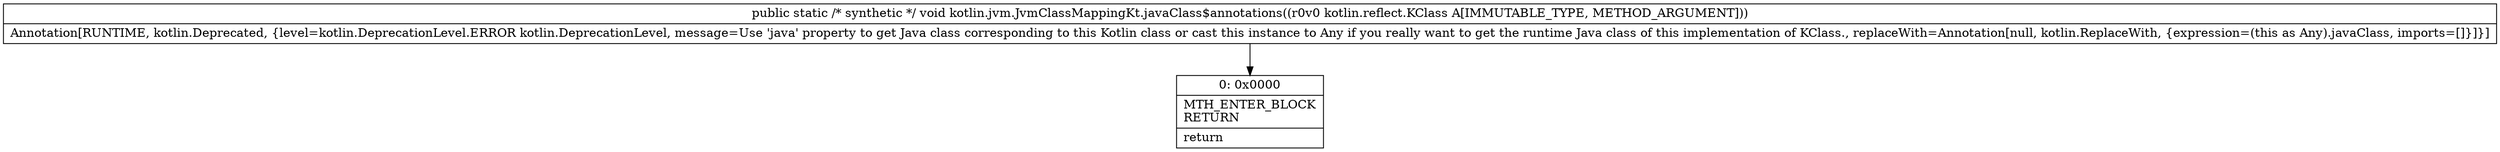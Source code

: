 digraph "CFG forkotlin.jvm.JvmClassMappingKt.javaClass$annotations(Lkotlin\/reflect\/KClass;)V" {
Node_0 [shape=record,label="{0\:\ 0x0000|MTH_ENTER_BLOCK\lRETURN\l|return\l}"];
MethodNode[shape=record,label="{public static \/* synthetic *\/ void kotlin.jvm.JvmClassMappingKt.javaClass$annotations((r0v0 kotlin.reflect.KClass A[IMMUTABLE_TYPE, METHOD_ARGUMENT]))  | Annotation[RUNTIME, kotlin.Deprecated, \{level=kotlin.DeprecationLevel.ERROR kotlin.DeprecationLevel, message=Use 'java' property to get Java class corresponding to this Kotlin class or cast this instance to Any if you really want to get the runtime Java class of this implementation of KClass., replaceWith=Annotation[null, kotlin.ReplaceWith, \{expression=(this as Any).javaClass, imports=[]\}]\}]\l}"];
MethodNode -> Node_0;
}

